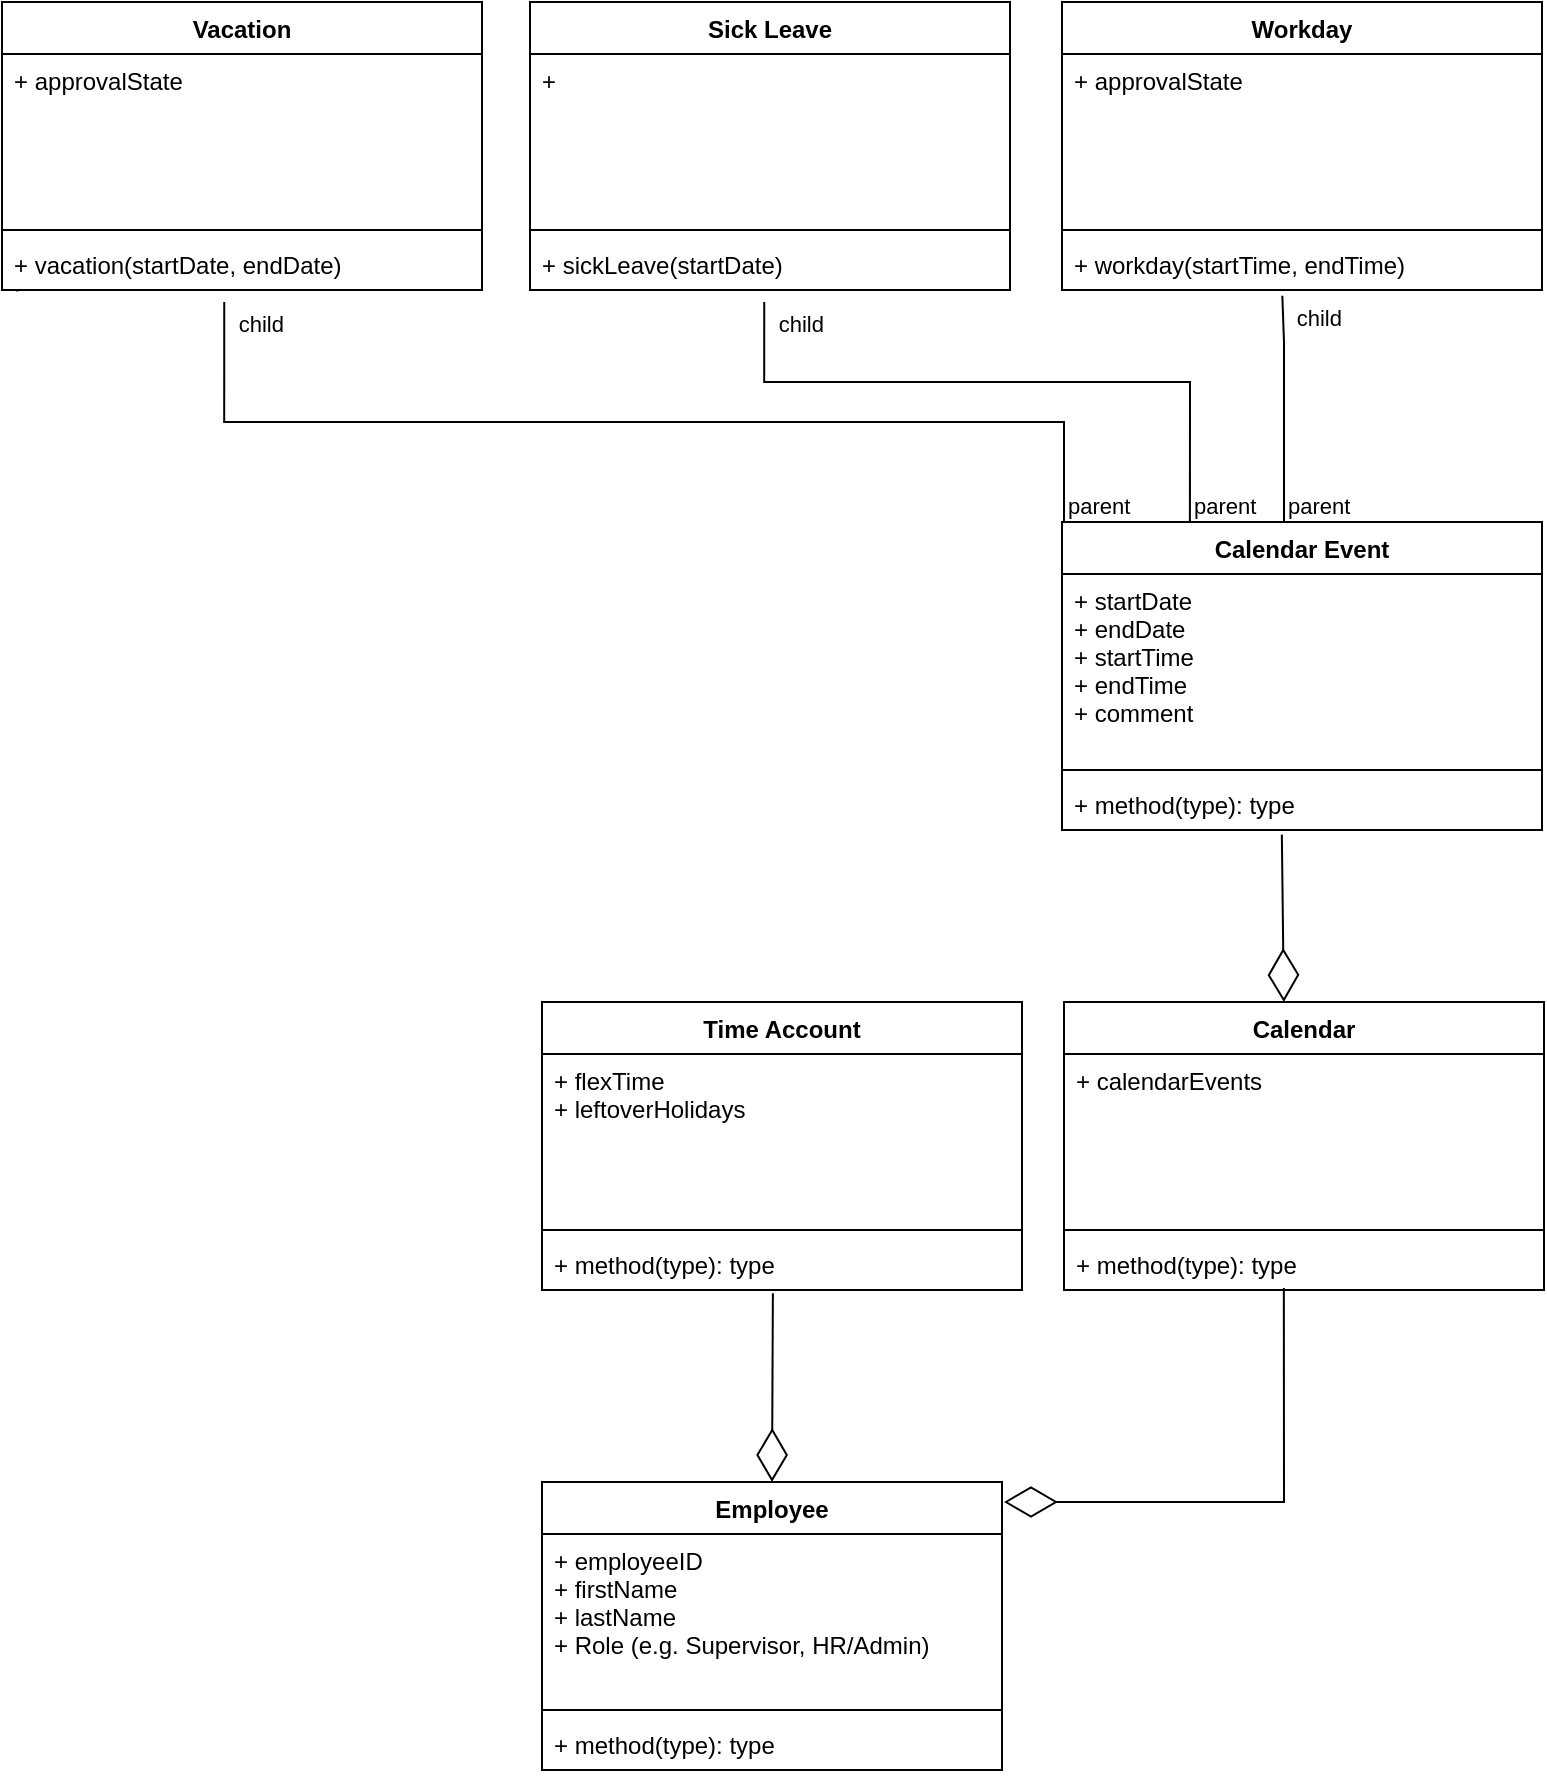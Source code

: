 <mxfile version="20.5.1" type="device"><diagram id="QJj6lXu_rdeCNtFbauiZ" name="Seite-1"><mxGraphModel dx="907" dy="1842" grid="1" gridSize="10" guides="1" tooltips="1" connect="1" arrows="1" fold="1" page="1" pageScale="1" pageWidth="827" pageHeight="1169" math="0" shadow="0"><root><mxCell id="0"/><mxCell id="1" parent="0"/><mxCell id="GfrEBpFKt9jRInrNgJBT-5" value="Employee&#10;" style="swimlane;fontStyle=1;align=center;verticalAlign=top;childLayout=stackLayout;horizontal=1;startSize=26;horizontalStack=0;resizeParent=1;resizeParentMax=0;resizeLast=0;collapsible=1;marginBottom=0;" parent="1" vertex="1"><mxGeometry x="309" y="530" width="230" height="144" as="geometry"/></mxCell><mxCell id="GfrEBpFKt9jRInrNgJBT-6" value="+ employeeID&#10;+ firstName&#10;+ lastName&#10;+ Role (e.g. Supervisor, HR/Admin)" style="text;strokeColor=none;fillColor=none;align=left;verticalAlign=top;spacingLeft=4;spacingRight=4;overflow=hidden;rotatable=0;points=[[0,0.5],[1,0.5]];portConstraint=eastwest;" parent="GfrEBpFKt9jRInrNgJBT-5" vertex="1"><mxGeometry y="26" width="230" height="84" as="geometry"/></mxCell><mxCell id="GfrEBpFKt9jRInrNgJBT-7" value="" style="line;strokeWidth=1;fillColor=none;align=left;verticalAlign=middle;spacingTop=-1;spacingLeft=3;spacingRight=3;rotatable=0;labelPosition=right;points=[];portConstraint=eastwest;strokeColor=inherit;" parent="GfrEBpFKt9jRInrNgJBT-5" vertex="1"><mxGeometry y="110" width="230" height="8" as="geometry"/></mxCell><mxCell id="GfrEBpFKt9jRInrNgJBT-8" value="+ method(type): type" style="text;strokeColor=none;fillColor=none;align=left;verticalAlign=top;spacingLeft=4;spacingRight=4;overflow=hidden;rotatable=0;points=[[0,0.5],[1,0.5]];portConstraint=eastwest;" parent="GfrEBpFKt9jRInrNgJBT-5" vertex="1"><mxGeometry y="118" width="230" height="26" as="geometry"/></mxCell><mxCell id="GfrEBpFKt9jRInrNgJBT-19" value="Time Account" style="swimlane;fontStyle=1;align=center;verticalAlign=top;childLayout=stackLayout;horizontal=1;startSize=26;horizontalStack=0;resizeParent=1;resizeParentMax=0;resizeLast=0;collapsible=1;marginBottom=0;" parent="1" vertex="1"><mxGeometry x="309" y="290" width="240" height="144" as="geometry"/></mxCell><mxCell id="GfrEBpFKt9jRInrNgJBT-20" value="+ flexTime&#10;+ leftoverHolidays" style="text;strokeColor=none;fillColor=none;align=left;verticalAlign=top;spacingLeft=4;spacingRight=4;overflow=hidden;rotatable=0;points=[[0,0.5],[1,0.5]];portConstraint=eastwest;" parent="GfrEBpFKt9jRInrNgJBT-19" vertex="1"><mxGeometry y="26" width="240" height="84" as="geometry"/></mxCell><mxCell id="GfrEBpFKt9jRInrNgJBT-21" value="" style="line;strokeWidth=1;fillColor=none;align=left;verticalAlign=middle;spacingTop=-1;spacingLeft=3;spacingRight=3;rotatable=0;labelPosition=right;points=[];portConstraint=eastwest;strokeColor=inherit;" parent="GfrEBpFKt9jRInrNgJBT-19" vertex="1"><mxGeometry y="110" width="240" height="8" as="geometry"/></mxCell><mxCell id="GfrEBpFKt9jRInrNgJBT-22" value="+ method(type): type" style="text;strokeColor=none;fillColor=none;align=left;verticalAlign=top;spacingLeft=4;spacingRight=4;overflow=hidden;rotatable=0;points=[[0,0.5],[1,0.5]];portConstraint=eastwest;" parent="GfrEBpFKt9jRInrNgJBT-19" vertex="1"><mxGeometry y="118" width="240" height="26" as="geometry"/></mxCell><mxCell id="GfrEBpFKt9jRInrNgJBT-23" value="" style="endArrow=diamondThin;endFill=0;endSize=24;html=1;rounded=0;entryX=0.5;entryY=0;entryDx=0;entryDy=0;exitX=0.481;exitY=1.062;exitDx=0;exitDy=0;exitPerimeter=0;" parent="1" source="GfrEBpFKt9jRInrNgJBT-22" target="GfrEBpFKt9jRInrNgJBT-5" edge="1"><mxGeometry width="160" relative="1" as="geometry"><mxPoint x="424" y="450" as="sourcePoint"/><mxPoint x="500" y="510" as="targetPoint"/></mxGeometry></mxCell><mxCell id="GfrEBpFKt9jRInrNgJBT-31" value="" style="endArrow=diamondThin;endFill=0;endSize=24;html=1;rounded=0;exitX=0.458;exitY=0.962;exitDx=0;exitDy=0;exitPerimeter=0;" parent="1" source="GfrEBpFKt9jRInrNgJBT-39" edge="1"><mxGeometry width="160" relative="1" as="geometry"><mxPoint x="680" y="440" as="sourcePoint"/><mxPoint x="540" y="540" as="targetPoint"/><Array as="points"><mxPoint x="680" y="540"/></Array></mxGeometry></mxCell><mxCell id="GfrEBpFKt9jRInrNgJBT-32" value="Calendar Event" style="swimlane;fontStyle=1;align=center;verticalAlign=top;childLayout=stackLayout;horizontal=1;startSize=26;horizontalStack=0;resizeParent=1;resizeParentMax=0;resizeLast=0;collapsible=1;marginBottom=0;" parent="1" vertex="1"><mxGeometry x="569" y="50" width="240" height="154" as="geometry"/></mxCell><mxCell id="GfrEBpFKt9jRInrNgJBT-54" value="" style="endArrow=none;html=1;edgeStyle=orthogonalEdgeStyle;rounded=0;exitX=1;exitY=0.5;exitDx=0;exitDy=0;entryX=0.459;entryY=1.109;entryDx=0;entryDy=0;entryPerimeter=0;" parent="GfrEBpFKt9jRInrNgJBT-32" target="GfrEBpFKt9jRInrNgJBT-51" edge="1"><mxGeometry relative="1" as="geometry"><mxPoint x="111" as="sourcePoint"/><mxPoint x="111" y="-90" as="targetPoint"/><Array as="points"><mxPoint x="111" y="-90"/><mxPoint x="110" y="-90"/></Array></mxGeometry></mxCell><mxCell id="GfrEBpFKt9jRInrNgJBT-55" value="parent" style="edgeLabel;resizable=0;html=1;align=left;verticalAlign=bottom;" parent="GfrEBpFKt9jRInrNgJBT-54" connectable="0" vertex="1"><mxGeometry x="-1" relative="1" as="geometry"/></mxCell><mxCell id="GfrEBpFKt9jRInrNgJBT-56" value="child" style="edgeLabel;resizable=0;html=1;align=right;verticalAlign=bottom;" parent="GfrEBpFKt9jRInrNgJBT-54" connectable="0" vertex="1"><mxGeometry x="1" relative="1" as="geometry"><mxPoint x="30" y="20" as="offset"/></mxGeometry></mxCell><mxCell id="GfrEBpFKt9jRInrNgJBT-33" value="+ startDate&#10;+ endDate&#10;+ startTime&#10;+ endTime&#10;+ comment" style="text;strokeColor=none;fillColor=none;align=left;verticalAlign=top;spacingLeft=4;spacingRight=4;overflow=hidden;rotatable=0;points=[[0,0.5],[1,0.5]];portConstraint=eastwest;" parent="GfrEBpFKt9jRInrNgJBT-32" vertex="1"><mxGeometry y="26" width="240" height="94" as="geometry"/></mxCell><mxCell id="GfrEBpFKt9jRInrNgJBT-34" value="" style="line;strokeWidth=1;fillColor=none;align=left;verticalAlign=middle;spacingTop=-1;spacingLeft=3;spacingRight=3;rotatable=0;labelPosition=right;points=[];portConstraint=eastwest;strokeColor=inherit;" parent="GfrEBpFKt9jRInrNgJBT-32" vertex="1"><mxGeometry y="120" width="240" height="8" as="geometry"/></mxCell><mxCell id="GfrEBpFKt9jRInrNgJBT-35" value="+ method(type): type" style="text;strokeColor=none;fillColor=none;align=left;verticalAlign=top;spacingLeft=4;spacingRight=4;overflow=hidden;rotatable=0;points=[[0,0.5],[1,0.5]];portConstraint=eastwest;" parent="GfrEBpFKt9jRInrNgJBT-32" vertex="1"><mxGeometry y="128" width="240" height="26" as="geometry"/></mxCell><mxCell id="GfrEBpFKt9jRInrNgJBT-36" value="Calendar" style="swimlane;fontStyle=1;align=center;verticalAlign=top;childLayout=stackLayout;horizontal=1;startSize=26;horizontalStack=0;resizeParent=1;resizeParentMax=0;resizeLast=0;collapsible=1;marginBottom=0;" parent="1" vertex="1"><mxGeometry x="570" y="290" width="240" height="144" as="geometry"/></mxCell><mxCell id="GfrEBpFKt9jRInrNgJBT-37" value="+ calendarEvents" style="text;strokeColor=none;fillColor=none;align=left;verticalAlign=top;spacingLeft=4;spacingRight=4;overflow=hidden;rotatable=0;points=[[0,0.5],[1,0.5]];portConstraint=eastwest;" parent="GfrEBpFKt9jRInrNgJBT-36" vertex="1"><mxGeometry y="26" width="240" height="84" as="geometry"/></mxCell><mxCell id="GfrEBpFKt9jRInrNgJBT-38" value="" style="line;strokeWidth=1;fillColor=none;align=left;verticalAlign=middle;spacingTop=-1;spacingLeft=3;spacingRight=3;rotatable=0;labelPosition=right;points=[];portConstraint=eastwest;strokeColor=inherit;" parent="GfrEBpFKt9jRInrNgJBT-36" vertex="1"><mxGeometry y="110" width="240" height="8" as="geometry"/></mxCell><mxCell id="GfrEBpFKt9jRInrNgJBT-39" value="+ method(type): type" style="text;strokeColor=none;fillColor=none;align=left;verticalAlign=top;spacingLeft=4;spacingRight=4;overflow=hidden;rotatable=0;points=[[0,0.5],[1,0.5]];portConstraint=eastwest;" parent="GfrEBpFKt9jRInrNgJBT-36" vertex="1"><mxGeometry y="118" width="240" height="26" as="geometry"/></mxCell><mxCell id="GfrEBpFKt9jRInrNgJBT-40" value="Vacation" style="swimlane;fontStyle=1;align=center;verticalAlign=top;childLayout=stackLayout;horizontal=1;startSize=26;horizontalStack=0;resizeParent=1;resizeParentMax=0;resizeLast=0;collapsible=1;marginBottom=0;" parent="1" vertex="1"><mxGeometry x="39" y="-210" width="240" height="144" as="geometry"/></mxCell><mxCell id="GfrEBpFKt9jRInrNgJBT-41" value="+ approvalState" style="text;strokeColor=none;fillColor=none;align=left;verticalAlign=top;spacingLeft=4;spacingRight=4;overflow=hidden;rotatable=0;points=[[0,0.5],[1,0.5]];portConstraint=eastwest;" parent="GfrEBpFKt9jRInrNgJBT-40" vertex="1"><mxGeometry y="26" width="240" height="84" as="geometry"/></mxCell><mxCell id="GfrEBpFKt9jRInrNgJBT-42" value="" style="line;strokeWidth=1;fillColor=none;align=left;verticalAlign=middle;spacingTop=-1;spacingLeft=3;spacingRight=3;rotatable=0;labelPosition=right;points=[];portConstraint=eastwest;strokeColor=inherit;" parent="GfrEBpFKt9jRInrNgJBT-40" vertex="1"><mxGeometry y="110" width="240" height="8" as="geometry"/></mxCell><mxCell id="GfrEBpFKt9jRInrNgJBT-43" value="+ vacation(startDate, endDate)&#10;: " style="text;strokeColor=none;fillColor=none;align=left;verticalAlign=top;spacingLeft=4;spacingRight=4;overflow=hidden;rotatable=0;points=[[0,0.5],[1,0.5]];portConstraint=eastwest;" parent="GfrEBpFKt9jRInrNgJBT-40" vertex="1"><mxGeometry y="118" width="240" height="26" as="geometry"/></mxCell><mxCell id="GfrEBpFKt9jRInrNgJBT-44" value="Sick Leave" style="swimlane;fontStyle=1;align=center;verticalAlign=top;childLayout=stackLayout;horizontal=1;startSize=26;horizontalStack=0;resizeParent=1;resizeParentMax=0;resizeLast=0;collapsible=1;marginBottom=0;" parent="1" vertex="1"><mxGeometry x="303" y="-210" width="240" height="144" as="geometry"/></mxCell><mxCell id="GfrEBpFKt9jRInrNgJBT-45" value="+ " style="text;strokeColor=none;fillColor=none;align=left;verticalAlign=top;spacingLeft=4;spacingRight=4;overflow=hidden;rotatable=0;points=[[0,0.5],[1,0.5]];portConstraint=eastwest;" parent="GfrEBpFKt9jRInrNgJBT-44" vertex="1"><mxGeometry y="26" width="240" height="84" as="geometry"/></mxCell><mxCell id="GfrEBpFKt9jRInrNgJBT-46" value="" style="line;strokeWidth=1;fillColor=none;align=left;verticalAlign=middle;spacingTop=-1;spacingLeft=3;spacingRight=3;rotatable=0;labelPosition=right;points=[];portConstraint=eastwest;strokeColor=inherit;" parent="GfrEBpFKt9jRInrNgJBT-44" vertex="1"><mxGeometry y="110" width="240" height="8" as="geometry"/></mxCell><mxCell id="GfrEBpFKt9jRInrNgJBT-47" value="+ sickLeave(startDate)" style="text;strokeColor=none;fillColor=none;align=left;verticalAlign=top;spacingLeft=4;spacingRight=4;overflow=hidden;rotatable=0;points=[[0,0.5],[1,0.5]];portConstraint=eastwest;" parent="GfrEBpFKt9jRInrNgJBT-44" vertex="1"><mxGeometry y="118" width="240" height="26" as="geometry"/></mxCell><mxCell id="GfrEBpFKt9jRInrNgJBT-48" value="Workday" style="swimlane;fontStyle=1;align=center;verticalAlign=top;childLayout=stackLayout;horizontal=1;startSize=26;horizontalStack=0;resizeParent=1;resizeParentMax=0;resizeLast=0;collapsible=1;marginBottom=0;" parent="1" vertex="1"><mxGeometry x="569" y="-210" width="240" height="144" as="geometry"/></mxCell><mxCell id="GfrEBpFKt9jRInrNgJBT-49" value="+ approvalState" style="text;strokeColor=none;fillColor=none;align=left;verticalAlign=top;spacingLeft=4;spacingRight=4;overflow=hidden;rotatable=0;points=[[0,0.5],[1,0.5]];portConstraint=eastwest;" parent="GfrEBpFKt9jRInrNgJBT-48" vertex="1"><mxGeometry y="26" width="240" height="84" as="geometry"/></mxCell><mxCell id="GfrEBpFKt9jRInrNgJBT-50" value="" style="line;strokeWidth=1;fillColor=none;align=left;verticalAlign=middle;spacingTop=-1;spacingLeft=3;spacingRight=3;rotatable=0;labelPosition=right;points=[];portConstraint=eastwest;strokeColor=inherit;" parent="GfrEBpFKt9jRInrNgJBT-48" vertex="1"><mxGeometry y="110" width="240" height="8" as="geometry"/></mxCell><mxCell id="GfrEBpFKt9jRInrNgJBT-51" value="+ workday(startTime, endTime)" style="text;strokeColor=none;fillColor=none;align=left;verticalAlign=top;spacingLeft=4;spacingRight=4;overflow=hidden;rotatable=0;points=[[0,0.5],[1,0.5]];portConstraint=eastwest;" parent="GfrEBpFKt9jRInrNgJBT-48" vertex="1"><mxGeometry y="118" width="240" height="26" as="geometry"/></mxCell><mxCell id="GfrEBpFKt9jRInrNgJBT-52" value="" style="endArrow=diamondThin;endFill=0;endSize=24;html=1;rounded=0;entryX=0.458;entryY=0;entryDx=0;entryDy=0;entryPerimeter=0;exitX=0.458;exitY=1.089;exitDx=0;exitDy=0;exitPerimeter=0;" parent="1" source="GfrEBpFKt9jRInrNgJBT-35" target="GfrEBpFKt9jRInrNgJBT-36" edge="1"><mxGeometry width="160" relative="1" as="geometry"><mxPoint x="680" y="220" as="sourcePoint"/><mxPoint x="680" y="270" as="targetPoint"/></mxGeometry></mxCell><mxCell id="GfrEBpFKt9jRInrNgJBT-57" value="" style="endArrow=none;html=1;edgeStyle=orthogonalEdgeStyle;rounded=0;exitX=1;exitY=0.5;exitDx=0;exitDy=0;entryX=0.463;entryY=1.231;entryDx=0;entryDy=0;entryPerimeter=0;" parent="1" target="GfrEBpFKt9jRInrNgJBT-43" edge="1"><mxGeometry relative="1" as="geometry"><mxPoint x="570" y="50" as="sourcePoint"/><mxPoint x="150" y="-30" as="targetPoint"/><Array as="points"><mxPoint x="570"/><mxPoint x="150"/></Array></mxGeometry></mxCell><mxCell id="GfrEBpFKt9jRInrNgJBT-58" value="parent" style="edgeLabel;resizable=0;html=1;align=left;verticalAlign=bottom;" parent="GfrEBpFKt9jRInrNgJBT-57" connectable="0" vertex="1"><mxGeometry x="-1" relative="1" as="geometry"/></mxCell><mxCell id="GfrEBpFKt9jRInrNgJBT-59" value="child" style="edgeLabel;resizable=0;html=1;align=right;verticalAlign=bottom;" parent="GfrEBpFKt9jRInrNgJBT-57" connectable="0" vertex="1"><mxGeometry x="1" relative="1" as="geometry"><mxPoint x="30" y="20" as="offset"/></mxGeometry></mxCell><mxCell id="GfrEBpFKt9jRInrNgJBT-60" value="" style="endArrow=none;html=1;edgeStyle=orthogonalEdgeStyle;rounded=0;exitX=1;exitY=0.5;exitDx=0;exitDy=0;entryX=0.488;entryY=1.231;entryDx=0;entryDy=0;entryPerimeter=0;" parent="1" target="GfrEBpFKt9jRInrNgJBT-47" edge="1"><mxGeometry relative="1" as="geometry"><mxPoint x="632.95" y="50" as="sourcePoint"/><mxPoint x="213.07" y="-59.994" as="targetPoint"/><Array as="points"><mxPoint x="633" y="-20"/><mxPoint x="420" y="-20"/></Array></mxGeometry></mxCell><mxCell id="GfrEBpFKt9jRInrNgJBT-61" value="parent" style="edgeLabel;resizable=0;html=1;align=left;verticalAlign=bottom;" parent="GfrEBpFKt9jRInrNgJBT-60" connectable="0" vertex="1"><mxGeometry x="-1" relative="1" as="geometry"/></mxCell><mxCell id="GfrEBpFKt9jRInrNgJBT-62" value="child" style="edgeLabel;resizable=0;html=1;align=right;verticalAlign=bottom;" parent="GfrEBpFKt9jRInrNgJBT-60" connectable="0" vertex="1"><mxGeometry x="1" relative="1" as="geometry"><mxPoint x="30" y="20" as="offset"/></mxGeometry></mxCell></root></mxGraphModel></diagram></mxfile>